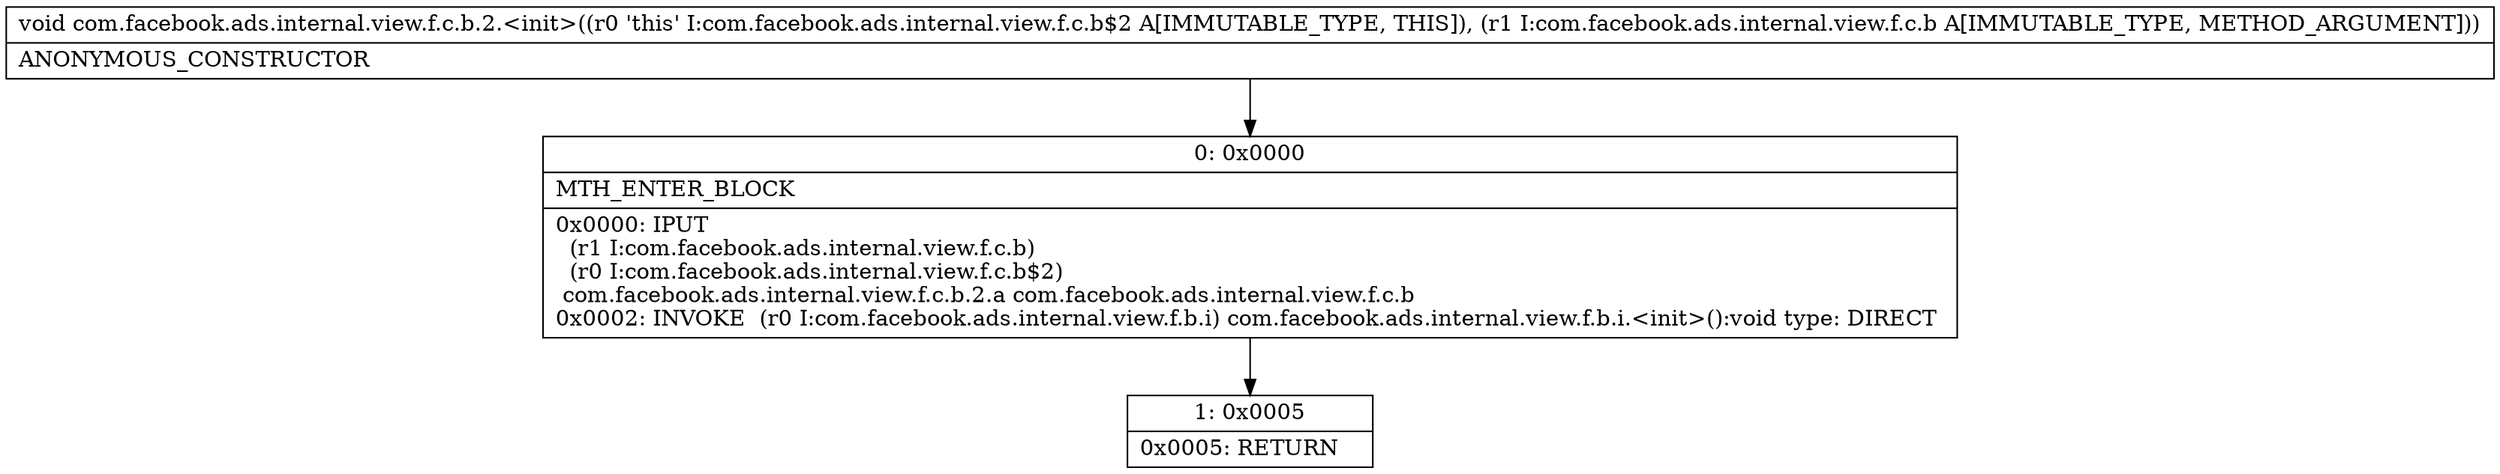 digraph "CFG forcom.facebook.ads.internal.view.f.c.b.2.\<init\>(Lcom\/facebook\/ads\/internal\/view\/f\/c\/b;)V" {
Node_0 [shape=record,label="{0\:\ 0x0000|MTH_ENTER_BLOCK\l|0x0000: IPUT  \l  (r1 I:com.facebook.ads.internal.view.f.c.b)\l  (r0 I:com.facebook.ads.internal.view.f.c.b$2)\l com.facebook.ads.internal.view.f.c.b.2.a com.facebook.ads.internal.view.f.c.b \l0x0002: INVOKE  (r0 I:com.facebook.ads.internal.view.f.b.i) com.facebook.ads.internal.view.f.b.i.\<init\>():void type: DIRECT \l}"];
Node_1 [shape=record,label="{1\:\ 0x0005|0x0005: RETURN   \l}"];
MethodNode[shape=record,label="{void com.facebook.ads.internal.view.f.c.b.2.\<init\>((r0 'this' I:com.facebook.ads.internal.view.f.c.b$2 A[IMMUTABLE_TYPE, THIS]), (r1 I:com.facebook.ads.internal.view.f.c.b A[IMMUTABLE_TYPE, METHOD_ARGUMENT]))  | ANONYMOUS_CONSTRUCTOR\l}"];
MethodNode -> Node_0;
Node_0 -> Node_1;
}

